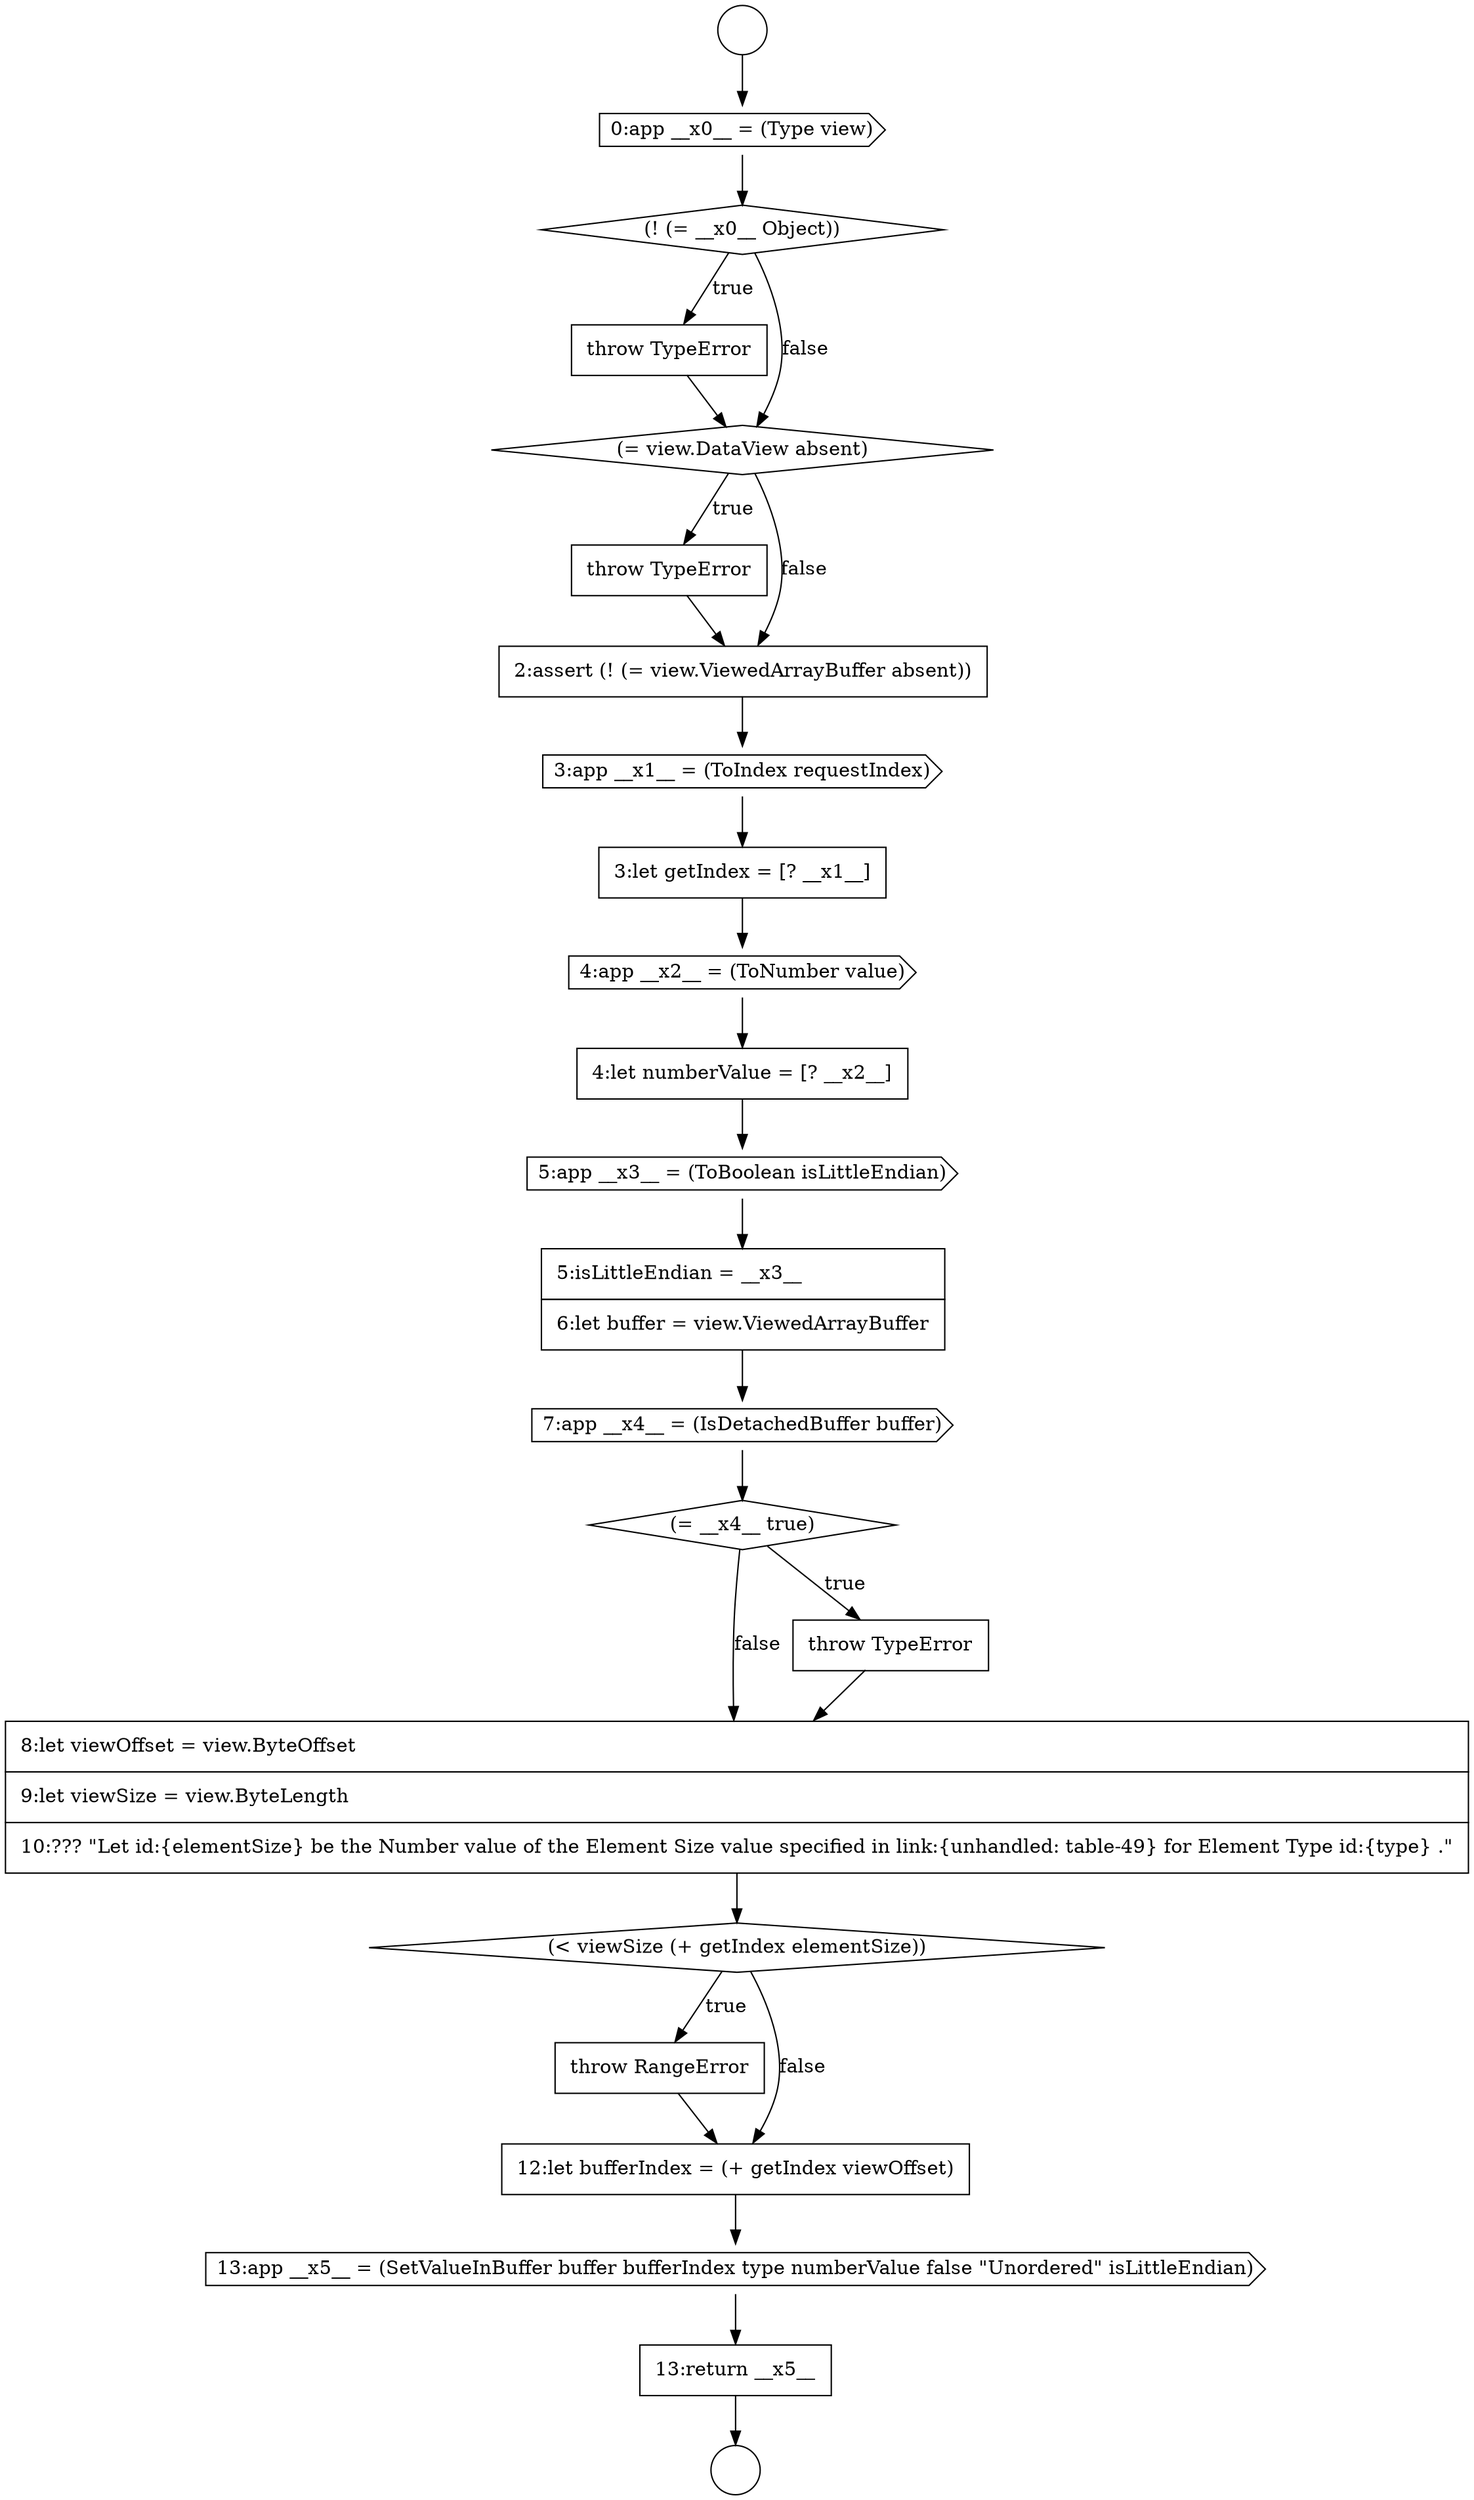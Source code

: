 digraph {
  node16576 [shape=none, margin=0, label=<<font color="black">
    <table border="0" cellborder="1" cellspacing="0" cellpadding="10">
      <tr><td align="left">4:let numberValue = [? __x2__]</td></tr>
    </table>
  </font>> color="black" fillcolor="white" style=filled]
  node16584 [shape=none, margin=0, label=<<font color="black">
    <table border="0" cellborder="1" cellspacing="0" cellpadding="10">
      <tr><td align="left">throw RangeError</td></tr>
    </table>
  </font>> color="black" fillcolor="white" style=filled]
  node16569 [shape=none, margin=0, label=<<font color="black">
    <table border="0" cellborder="1" cellspacing="0" cellpadding="10">
      <tr><td align="left">throw TypeError</td></tr>
    </table>
  </font>> color="black" fillcolor="white" style=filled]
  node16580 [shape=diamond, label=<<font color="black">(= __x4__ true)</font>> color="black" fillcolor="white" style=filled]
  node16567 [shape=cds, label=<<font color="black">0:app __x0__ = (Type view)</font>> color="black" fillcolor="white" style=filled]
  node16574 [shape=none, margin=0, label=<<font color="black">
    <table border="0" cellborder="1" cellspacing="0" cellpadding="10">
      <tr><td align="left">3:let getIndex = [? __x1__]</td></tr>
    </table>
  </font>> color="black" fillcolor="white" style=filled]
  node16579 [shape=cds, label=<<font color="black">7:app __x4__ = (IsDetachedBuffer buffer)</font>> color="black" fillcolor="white" style=filled]
  node16582 [shape=none, margin=0, label=<<font color="black">
    <table border="0" cellborder="1" cellspacing="0" cellpadding="10">
      <tr><td align="left">8:let viewOffset = view.ByteOffset</td></tr>
      <tr><td align="left">9:let viewSize = view.ByteLength</td></tr>
      <tr><td align="left">10:??? &quot;Let id:{elementSize} be the Number value of the Element Size value specified in link:{unhandled: table-49} for Element Type id:{type} .&quot;</td></tr>
    </table>
  </font>> color="black" fillcolor="white" style=filled]
  node16575 [shape=cds, label=<<font color="black">4:app __x2__ = (ToNumber value)</font>> color="black" fillcolor="white" style=filled]
  node16586 [shape=cds, label=<<font color="black">13:app __x5__ = (SetValueInBuffer buffer bufferIndex type numberValue false &quot;Unordered&quot; isLittleEndian)</font>> color="black" fillcolor="white" style=filled]
  node16571 [shape=none, margin=0, label=<<font color="black">
    <table border="0" cellborder="1" cellspacing="0" cellpadding="10">
      <tr><td align="left">throw TypeError</td></tr>
    </table>
  </font>> color="black" fillcolor="white" style=filled]
  node16578 [shape=none, margin=0, label=<<font color="black">
    <table border="0" cellborder="1" cellspacing="0" cellpadding="10">
      <tr><td align="left">5:isLittleEndian = __x3__</td></tr>
      <tr><td align="left">6:let buffer = view.ViewedArrayBuffer</td></tr>
    </table>
  </font>> color="black" fillcolor="white" style=filled]
  node16566 [shape=circle label=" " color="black" fillcolor="white" style=filled]
  node16581 [shape=none, margin=0, label=<<font color="black">
    <table border="0" cellborder="1" cellspacing="0" cellpadding="10">
      <tr><td align="left">throw TypeError</td></tr>
    </table>
  </font>> color="black" fillcolor="white" style=filled]
  node16572 [shape=none, margin=0, label=<<font color="black">
    <table border="0" cellborder="1" cellspacing="0" cellpadding="10">
      <tr><td align="left">2:assert (! (= view.ViewedArrayBuffer absent))</td></tr>
    </table>
  </font>> color="black" fillcolor="white" style=filled]
  node16587 [shape=none, margin=0, label=<<font color="black">
    <table border="0" cellborder="1" cellspacing="0" cellpadding="10">
      <tr><td align="left">13:return __x5__</td></tr>
    </table>
  </font>> color="black" fillcolor="white" style=filled]
  node16577 [shape=cds, label=<<font color="black">5:app __x3__ = (ToBoolean isLittleEndian)</font>> color="black" fillcolor="white" style=filled]
  node16565 [shape=circle label=" " color="black" fillcolor="white" style=filled]
  node16568 [shape=diamond, label=<<font color="black">(! (= __x0__ Object))</font>> color="black" fillcolor="white" style=filled]
  node16583 [shape=diamond, label=<<font color="black">(&lt; viewSize (+ getIndex elementSize))</font>> color="black" fillcolor="white" style=filled]
  node16573 [shape=cds, label=<<font color="black">3:app __x1__ = (ToIndex requestIndex)</font>> color="black" fillcolor="white" style=filled]
  node16570 [shape=diamond, label=<<font color="black">(= view.DataView absent)</font>> color="black" fillcolor="white" style=filled]
  node16585 [shape=none, margin=0, label=<<font color="black">
    <table border="0" cellborder="1" cellspacing="0" cellpadding="10">
      <tr><td align="left">12:let bufferIndex = (+ getIndex viewOffset)</td></tr>
    </table>
  </font>> color="black" fillcolor="white" style=filled]
  node16569 -> node16570 [ color="black"]
  node16580 -> node16581 [label=<<font color="black">true</font>> color="black"]
  node16580 -> node16582 [label=<<font color="black">false</font>> color="black"]
  node16578 -> node16579 [ color="black"]
  node16586 -> node16587 [ color="black"]
  node16585 -> node16586 [ color="black"]
  node16574 -> node16575 [ color="black"]
  node16565 -> node16567 [ color="black"]
  node16581 -> node16582 [ color="black"]
  node16575 -> node16576 [ color="black"]
  node16582 -> node16583 [ color="black"]
  node16570 -> node16571 [label=<<font color="black">true</font>> color="black"]
  node16570 -> node16572 [label=<<font color="black">false</font>> color="black"]
  node16584 -> node16585 [ color="black"]
  node16568 -> node16569 [label=<<font color="black">true</font>> color="black"]
  node16568 -> node16570 [label=<<font color="black">false</font>> color="black"]
  node16572 -> node16573 [ color="black"]
  node16571 -> node16572 [ color="black"]
  node16573 -> node16574 [ color="black"]
  node16587 -> node16566 [ color="black"]
  node16576 -> node16577 [ color="black"]
  node16579 -> node16580 [ color="black"]
  node16577 -> node16578 [ color="black"]
  node16567 -> node16568 [ color="black"]
  node16583 -> node16584 [label=<<font color="black">true</font>> color="black"]
  node16583 -> node16585 [label=<<font color="black">false</font>> color="black"]
}
